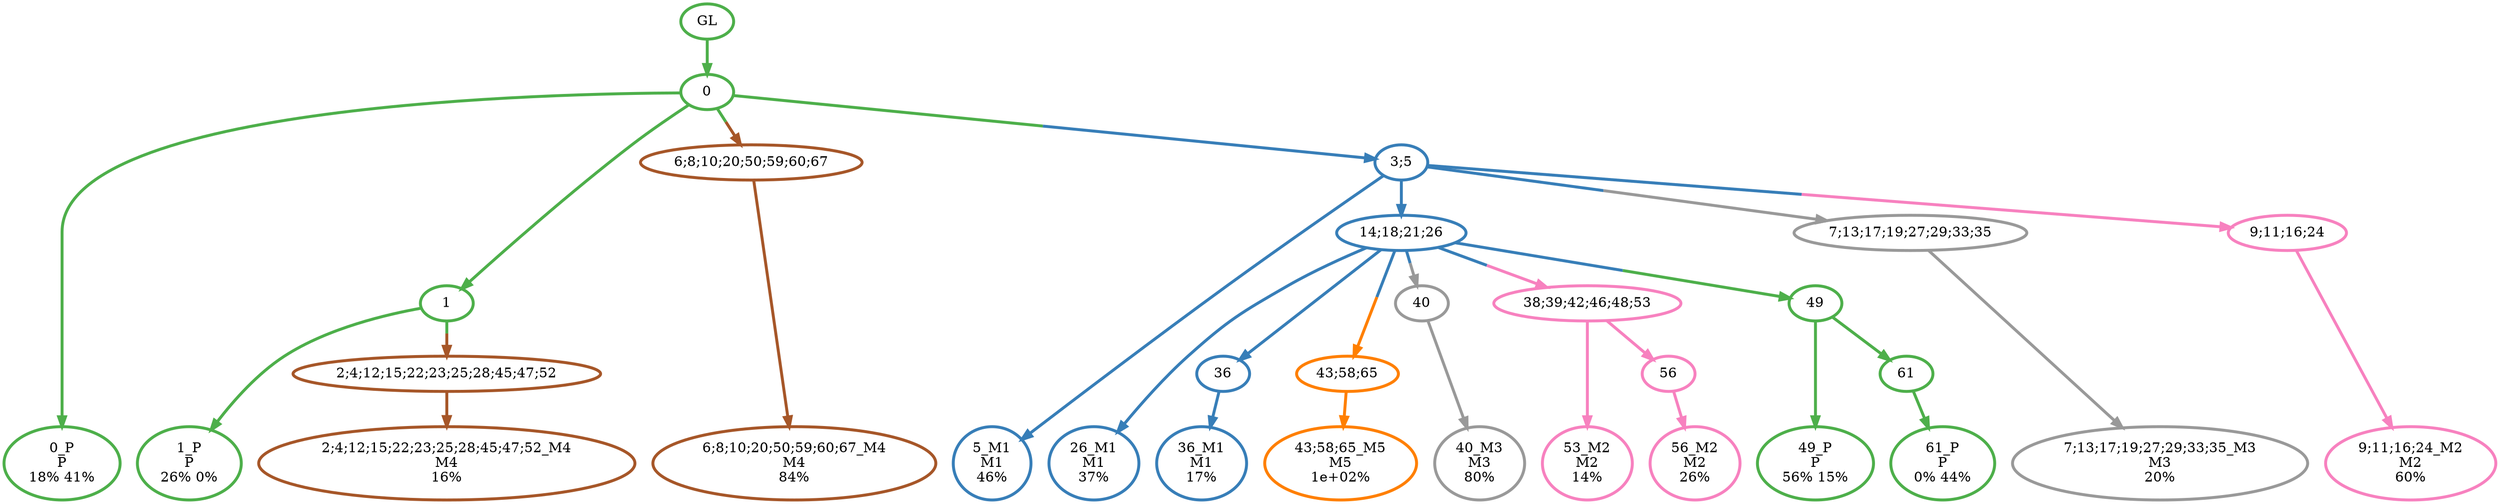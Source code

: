 digraph T {
	{
		rank=same
		28 [penwidth=3,colorscheme=set19,color=3,label="0_P\nP\n18% 41%"]
		26 [penwidth=3,colorscheme=set19,color=3,label="1_P\nP\n26% 0%"]
		24 [penwidth=3,colorscheme=set19,color=3,label="49_P\nP\n56% 15%"]
		22 [penwidth=3,colorscheme=set19,color=3,label="61_P\nP\n0% 44%"]
		21 [penwidth=3,colorscheme=set19,color=2,label="5_M1\nM1\n46%"]
		20 [penwidth=3,colorscheme=set19,color=2,label="26_M1\nM1\n37%"]
		18 [penwidth=3,colorscheme=set19,color=2,label="36_M1\nM1\n17%"]
		17 [penwidth=3,colorscheme=set19,color=8,label="9;11;16;24_M2\nM2\n60%"]
		16 [penwidth=3,colorscheme=set19,color=8,label="53_M2\nM2\n14%"]
		14 [penwidth=3,colorscheme=set19,color=8,label="56_M2\nM2\n26%"]
		13 [penwidth=3,colorscheme=set19,color=9,label="7;13;17;19;27;29;33;35_M3\nM3\n20%"]
		12 [penwidth=3,colorscheme=set19,color=9,label="40_M3\nM3\n80%"]
		11 [penwidth=3,colorscheme=set19,color=7,label="2;4;12;15;22;23;25;28;45;47;52_M4\nM4\n16%"]
		10 [penwidth=3,colorscheme=set19,color=7,label="6;8;10;20;50;59;60;67_M4\nM4\n84%"]
		9 [penwidth=3,colorscheme=set19,color=5,label="43;58;65_M5\nM5\n1e+02%"]
	}
	30 [penwidth=3,colorscheme=set19,color=3,label="GL"]
	29 [penwidth=3,colorscheme=set19,color=3,label="0"]
	27 [penwidth=3,colorscheme=set19,color=3,label="1"]
	25 [penwidth=3,colorscheme=set19,color=2,label="14;18;21;26"]
	23 [penwidth=3,colorscheme=set19,color=3,label="61"]
	19 [penwidth=3,colorscheme=set19,color=2,label="36"]
	15 [penwidth=3,colorscheme=set19,color=8,label="56"]
	8 [penwidth=3,colorscheme=set19,color=5,label="43;58;65"]
	7 [penwidth=3,colorscheme=set19,color=9,label="40"]
	6 [penwidth=3,colorscheme=set19,color=8,label="38;39;42;46;48;53"]
	5 [penwidth=3,colorscheme=set19,color=3,label="49"]
	4 [penwidth=3,colorscheme=set19,color=9,label="7;13;17;19;27;29;33;35"]
	3 [penwidth=3,colorscheme=set19,color=8,label="9;11;16;24"]
	2 [penwidth=3,colorscheme=set19,color=7,label="6;8;10;20;50;59;60;67"]
	1 [penwidth=3,colorscheme=set19,color=7,label="2;4;12;15;22;23;25;28;45;47;52"]
	0 [penwidth=3,colorscheme=set19,color=2,label="3;5"]
	30 -> 29 [penwidth=3,colorscheme=set19,color=3]
	29 -> 28 [penwidth=3,colorscheme=set19,color=3]
	29 -> 27 [penwidth=3,colorscheme=set19,color=3]
	29 -> 2 [penwidth=3,colorscheme=set19,color="3;0.5:7"]
	29 -> 0 [penwidth=3,colorscheme=set19,color="3;0.5:2"]
	27 -> 26 [penwidth=3,colorscheme=set19,color=3]
	27 -> 1 [penwidth=3,colorscheme=set19,color="3;0.5:7"]
	25 -> 20 [penwidth=3,colorscheme=set19,color=2]
	25 -> 19 [penwidth=3,colorscheme=set19,color=2]
	25 -> 8 [penwidth=3,colorscheme=set19,color="2;0.5:5"]
	25 -> 7 [penwidth=3,colorscheme=set19,color="2;0.5:9"]
	25 -> 6 [penwidth=3,colorscheme=set19,color="2;0.5:8"]
	25 -> 5 [penwidth=3,colorscheme=set19,color="2;0.5:3"]
	23 -> 22 [penwidth=3,colorscheme=set19,color=3]
	19 -> 18 [penwidth=3,colorscheme=set19,color=2]
	15 -> 14 [penwidth=3,colorscheme=set19,color=8]
	8 -> 9 [penwidth=3,colorscheme=set19,color=5]
	7 -> 12 [penwidth=3,colorscheme=set19,color=9]
	6 -> 16 [penwidth=3,colorscheme=set19,color=8]
	6 -> 15 [penwidth=3,colorscheme=set19,color=8]
	5 -> 24 [penwidth=3,colorscheme=set19,color=3]
	5 -> 23 [penwidth=3,colorscheme=set19,color=3]
	4 -> 13 [penwidth=3,colorscheme=set19,color=9]
	3 -> 17 [penwidth=3,colorscheme=set19,color=8]
	2 -> 10 [penwidth=3,colorscheme=set19,color=7]
	1 -> 11 [penwidth=3,colorscheme=set19,color=7]
	0 -> 25 [penwidth=3,colorscheme=set19,color=2]
	0 -> 21 [penwidth=3,colorscheme=set19,color=2]
	0 -> 4 [penwidth=3,colorscheme=set19,color="2;0.5:9"]
	0 -> 3 [penwidth=3,colorscheme=set19,color="2;0.5:8"]
}
